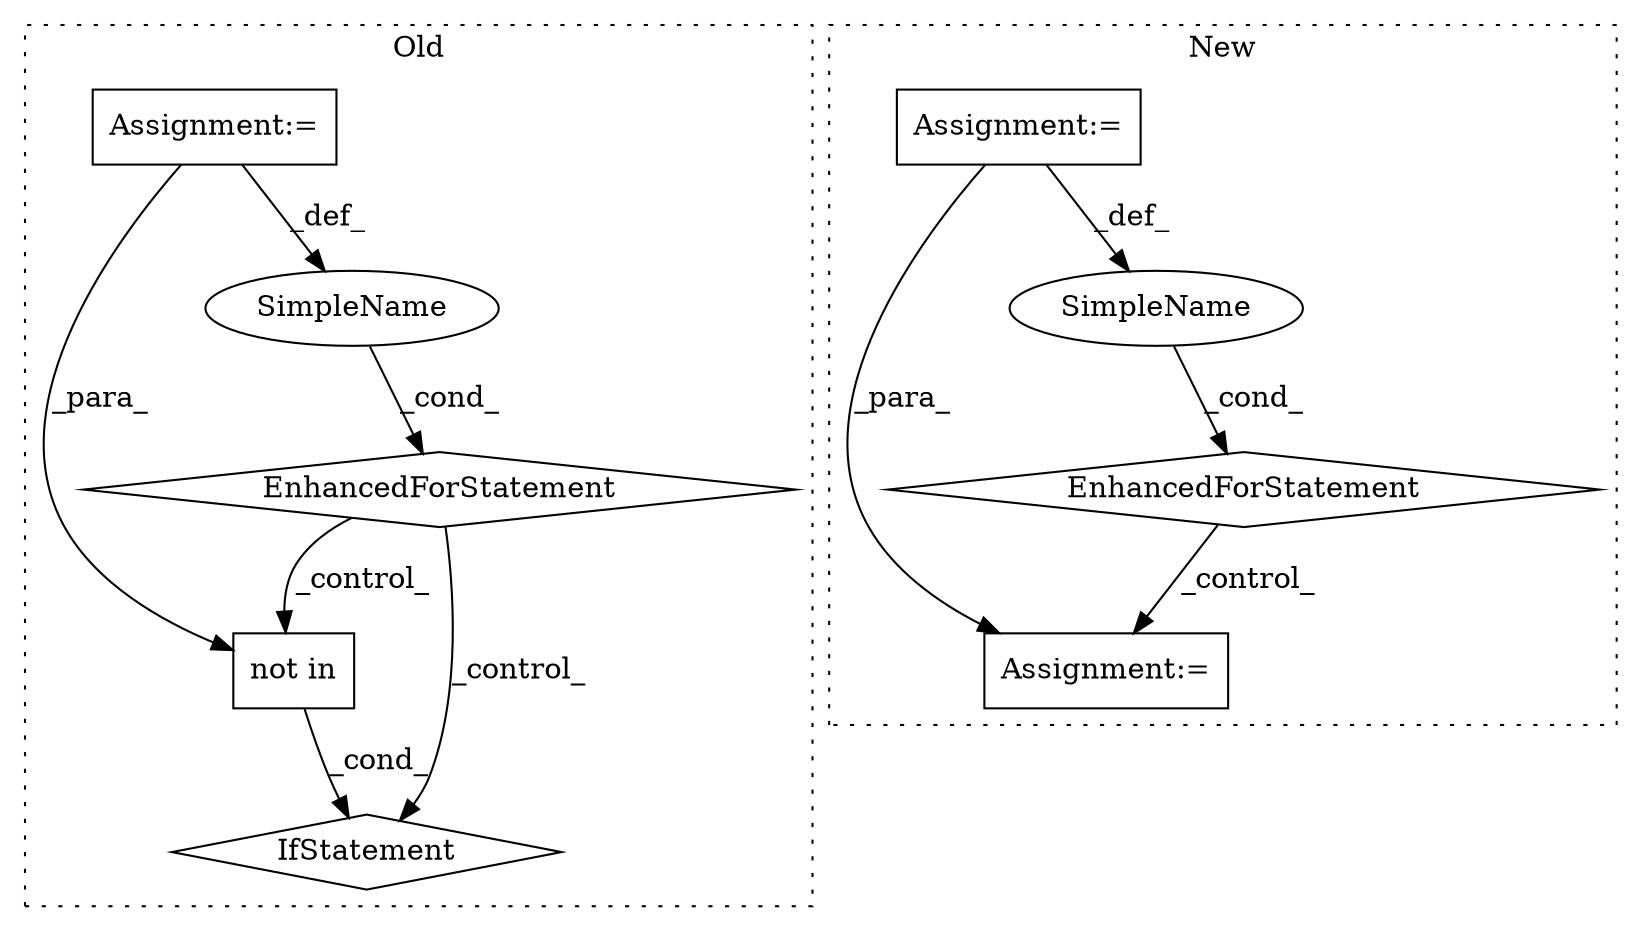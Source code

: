 digraph G {
subgraph cluster0 {
1 [label="not in" a="108" s="2375" l="18" shape="box"];
4 [label="IfStatement" a="25" s="2362,2427" l="4,2" shape="diamond"];
5 [label="Assignment:=" a="7" s="2190,2314" l="57,2" shape="box"];
6 [label="EnhancedForStatement" a="70" s="2190,2314" l="57,2" shape="diamond"];
7 [label="SimpleName" a="42" s="2251" l="7" shape="ellipse"];
label = "Old";
style="dotted";
}
subgraph cluster1 {
2 [label="EnhancedForStatement" a="70" s="1622,1704" l="53,2" shape="diamond"];
3 [label="Assignment:=" a="7" s="1622,1704" l="53,2" shape="box"];
8 [label="Assignment:=" a="7" s="1719" l="1" shape="box"];
9 [label="SimpleName" a="42" s="1682" l="6" shape="ellipse"];
label = "New";
style="dotted";
}
1 -> 4 [label="_cond_"];
2 -> 8 [label="_control_"];
3 -> 9 [label="_def_"];
3 -> 8 [label="_para_"];
5 -> 1 [label="_para_"];
5 -> 7 [label="_def_"];
6 -> 4 [label="_control_"];
6 -> 1 [label="_control_"];
7 -> 6 [label="_cond_"];
9 -> 2 [label="_cond_"];
}